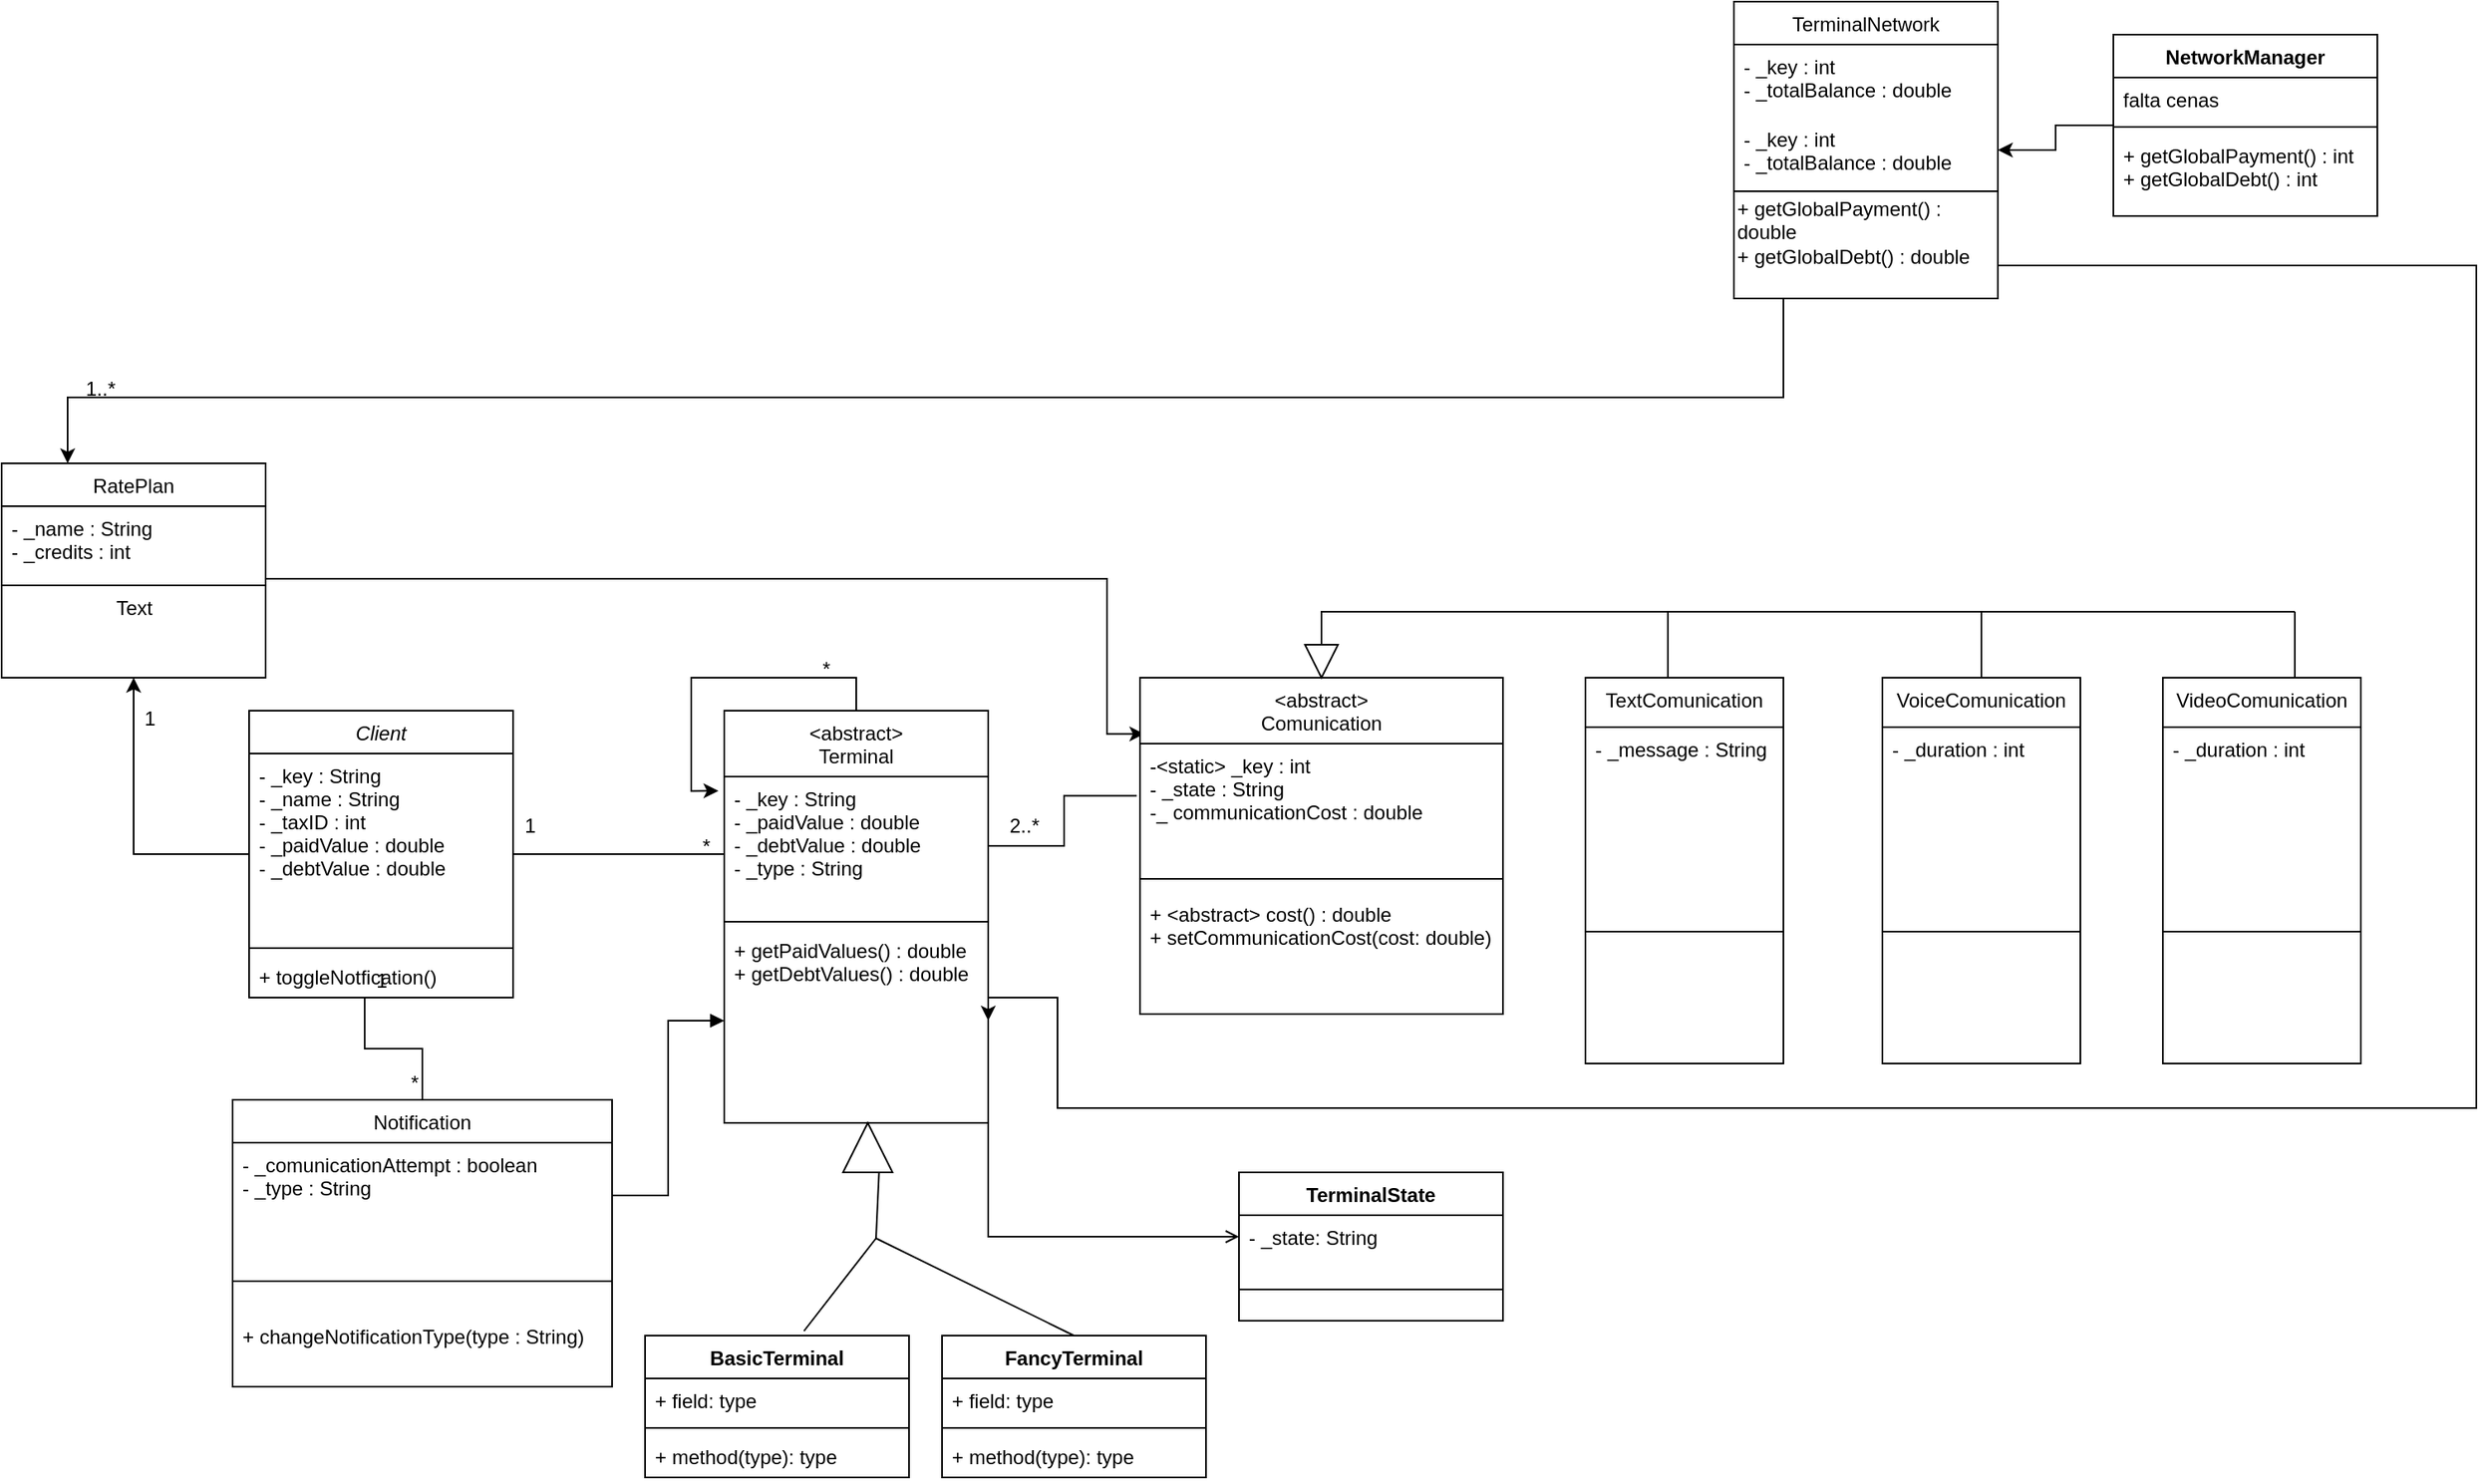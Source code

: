 <mxfile version="20.3.7" type="device"><diagram id="C5RBs43oDa-KdzZeNtuy" name="Page-1"><mxGraphModel dx="1730" dy="2081" grid="1" gridSize="10" guides="1" tooltips="1" connect="1" arrows="1" fold="1" page="1" pageScale="1" pageWidth="827" pageHeight="1169" math="0" shadow="0"><root><mxCell id="WIyWlLk6GJQsqaUBKTNV-0"/><mxCell id="WIyWlLk6GJQsqaUBKTNV-1" parent="WIyWlLk6GJQsqaUBKTNV-0"/><mxCell id="mvYompF2jQGC7kqWTAEV-48" style="edgeStyle=orthogonalEdgeStyle;rounded=0;orthogonalLoop=1;jettySize=auto;html=1;endArrow=classic;endFill=1;entryX=0.5;entryY=1;entryDx=0;entryDy=0;" parent="WIyWlLk6GJQsqaUBKTNV-1" source="zkfFHV4jXpPFQw0GAbJ--0" target="zkfFHV4jXpPFQw0GAbJ--13" edge="1"><mxGeometry relative="1" as="geometry"><mxPoint x="130" y="200" as="targetPoint"/><Array as="points"><mxPoint x="150" y="207"/></Array></mxGeometry></mxCell><mxCell id="zkfFHV4jXpPFQw0GAbJ--0" value="Client" style="swimlane;fontStyle=2;align=center;verticalAlign=top;childLayout=stackLayout;horizontal=1;startSize=26;horizontalStack=0;resizeParent=1;resizeLast=0;collapsible=1;marginBottom=0;rounded=0;shadow=0;strokeWidth=1;" parent="WIyWlLk6GJQsqaUBKTNV-1" vertex="1"><mxGeometry x="220" y="120" width="160" height="174" as="geometry"><mxRectangle x="230" y="140" width="160" height="26" as="alternateBounds"/></mxGeometry></mxCell><mxCell id="zkfFHV4jXpPFQw0GAbJ--1" value="- _key : String&#10;- _name : String&#10;- _taxID : int&#10;- _paidValue : double&#10;- _debtValue : double" style="text;align=left;verticalAlign=top;spacingLeft=4;spacingRight=4;overflow=hidden;rotatable=0;points=[[0,0.5],[1,0.5]];portConstraint=eastwest;" parent="zkfFHV4jXpPFQw0GAbJ--0" vertex="1"><mxGeometry y="26" width="160" height="114" as="geometry"/></mxCell><mxCell id="zkfFHV4jXpPFQw0GAbJ--4" value="" style="line;html=1;strokeWidth=1;align=left;verticalAlign=middle;spacingTop=-1;spacingLeft=3;spacingRight=3;rotatable=0;labelPosition=right;points=[];portConstraint=eastwest;" parent="zkfFHV4jXpPFQw0GAbJ--0" vertex="1"><mxGeometry y="140" width="160" height="8" as="geometry"/></mxCell><mxCell id="zkfFHV4jXpPFQw0GAbJ--5" value="+ toggleNotfication()" style="text;align=left;verticalAlign=top;spacingLeft=4;spacingRight=4;overflow=hidden;rotatable=0;points=[[0,0.5],[1,0.5]];portConstraint=eastwest;" parent="zkfFHV4jXpPFQw0GAbJ--0" vertex="1"><mxGeometry y="148" width="160" height="26" as="geometry"/></mxCell><mxCell id="mvYompF2jQGC7kqWTAEV-49" style="edgeStyle=orthogonalEdgeStyle;rounded=0;orthogonalLoop=1;jettySize=auto;html=1;endArrow=classic;endFill=1;entryX=0.012;entryY=0.167;entryDx=0;entryDy=0;entryPerimeter=0;" parent="WIyWlLk6GJQsqaUBKTNV-1" source="zkfFHV4jXpPFQw0GAbJ--13" target="mvYompF2jQGC7kqWTAEV-6" edge="1"><mxGeometry relative="1" as="geometry"><Array as="points"><mxPoint x="740" y="40"/><mxPoint x="740" y="134"/></Array></mxGeometry></mxCell><mxCell id="zkfFHV4jXpPFQw0GAbJ--13" value="RatePlan" style="swimlane;fontStyle=0;align=center;verticalAlign=top;childLayout=stackLayout;horizontal=1;startSize=26;horizontalStack=0;resizeParent=1;resizeLast=0;collapsible=1;marginBottom=0;rounded=0;shadow=0;strokeWidth=1;" parent="WIyWlLk6GJQsqaUBKTNV-1" vertex="1"><mxGeometry x="70" y="-30" width="160" height="130" as="geometry"><mxRectangle x="340" y="380" width="170" height="26" as="alternateBounds"/></mxGeometry></mxCell><mxCell id="zkfFHV4jXpPFQw0GAbJ--14" value="- _name : String&#10;- _credits : int" style="text;align=left;verticalAlign=top;spacingLeft=4;spacingRight=4;overflow=hidden;rotatable=0;points=[[0,0.5],[1,0.5]];portConstraint=eastwest;" parent="zkfFHV4jXpPFQw0GAbJ--13" vertex="1"><mxGeometry y="26" width="160" height="44" as="geometry"/></mxCell><mxCell id="zkfFHV4jXpPFQw0GAbJ--15" value="" style="line;html=1;strokeWidth=1;align=left;verticalAlign=middle;spacingTop=-1;spacingLeft=3;spacingRight=3;rotatable=0;labelPosition=right;points=[];portConstraint=eastwest;" parent="zkfFHV4jXpPFQw0GAbJ--13" vertex="1"><mxGeometry y="70" width="160" height="8" as="geometry"/></mxCell><mxCell id="o7xXfUlEz9aexgcVBRNm-43" value="Text" style="text;html=1;align=center;verticalAlign=middle;resizable=0;points=[];autosize=1;strokeColor=none;fillColor=none;" vertex="1" parent="zkfFHV4jXpPFQw0GAbJ--13"><mxGeometry y="78" width="160" height="20" as="geometry"/></mxCell><mxCell id="o7xXfUlEz9aexgcVBRNm-39" style="edgeStyle=orthogonalEdgeStyle;rounded=0;orthogonalLoop=1;jettySize=auto;html=1;exitX=1;exitY=1;exitDx=0;exitDy=0;entryX=0;entryY=0.5;entryDx=0;entryDy=0;endArrow=open;endFill=0;" edge="1" parent="WIyWlLk6GJQsqaUBKTNV-1" source="zkfFHV4jXpPFQw0GAbJ--17" target="o7xXfUlEz9aexgcVBRNm-35"><mxGeometry relative="1" as="geometry"/></mxCell><mxCell id="zkfFHV4jXpPFQw0GAbJ--17" value="&lt;abstract&gt;&#10;Terminal" style="swimlane;fontStyle=0;align=center;verticalAlign=top;childLayout=stackLayout;horizontal=1;startSize=40;horizontalStack=0;resizeParent=1;resizeLast=0;collapsible=1;marginBottom=0;rounded=0;shadow=0;strokeWidth=1;" parent="WIyWlLk6GJQsqaUBKTNV-1" vertex="1"><mxGeometry x="508" y="120" width="160" height="250" as="geometry"><mxRectangle x="550" y="140" width="160" height="26" as="alternateBounds"/></mxGeometry></mxCell><mxCell id="zkfFHV4jXpPFQw0GAbJ--18" value="- _key : String&#10;- _paidValue : double&#10;- _debtValue : double&#10;- _type : String&#10;" style="text;align=left;verticalAlign=top;spacingLeft=4;spacingRight=4;overflow=hidden;rotatable=0;points=[[0,0.5],[1,0.5]];portConstraint=eastwest;" parent="zkfFHV4jXpPFQw0GAbJ--17" vertex="1"><mxGeometry y="40" width="160" height="84" as="geometry"/></mxCell><mxCell id="zkfFHV4jXpPFQw0GAbJ--23" value="" style="line;html=1;strokeWidth=1;align=left;verticalAlign=middle;spacingTop=-1;spacingLeft=3;spacingRight=3;rotatable=0;labelPosition=right;points=[];portConstraint=eastwest;" parent="zkfFHV4jXpPFQw0GAbJ--17" vertex="1"><mxGeometry y="124" width="160" height="8" as="geometry"/></mxCell><mxCell id="zkfFHV4jXpPFQw0GAbJ--24" value="+ getPaidValues() : double&#10;+ getDebtValues() : double" style="text;align=left;verticalAlign=top;spacingLeft=4;spacingRight=4;overflow=hidden;rotatable=0;points=[[0,0.5],[1,0.5]];portConstraint=eastwest;" parent="zkfFHV4jXpPFQw0GAbJ--17" vertex="1"><mxGeometry y="132" width="160" height="112" as="geometry"/></mxCell><mxCell id="o7xXfUlEz9aexgcVBRNm-1" style="edgeStyle=orthogonalEdgeStyle;rounded=0;orthogonalLoop=1;jettySize=auto;html=1;entryX=-0.022;entryY=0.103;entryDx=0;entryDy=0;entryPerimeter=0;" edge="1" parent="zkfFHV4jXpPFQw0GAbJ--17" source="zkfFHV4jXpPFQw0GAbJ--17" target="zkfFHV4jXpPFQw0GAbJ--18"><mxGeometry relative="1" as="geometry"/></mxCell><mxCell id="zkfFHV4jXpPFQw0GAbJ--26" value="" style="endArrow=none;shadow=0;strokeWidth=1;rounded=0;endFill=0;edgeStyle=elbowEdgeStyle;elbow=vertical;" parent="WIyWlLk6GJQsqaUBKTNV-1" source="zkfFHV4jXpPFQw0GAbJ--0" target="zkfFHV4jXpPFQw0GAbJ--17" edge="1"><mxGeometry x="0.5" y="41" relative="1" as="geometry"><mxPoint x="380" y="192" as="sourcePoint"/><mxPoint x="540" y="192" as="targetPoint"/><mxPoint x="-40" y="32" as="offset"/></mxGeometry></mxCell><mxCell id="zkfFHV4jXpPFQw0GAbJ--28" value="*" style="resizable=0;align=right;verticalAlign=bottom;labelBackgroundColor=none;fontSize=12;" parent="zkfFHV4jXpPFQw0GAbJ--26" connectable="0" vertex="1"><mxGeometry x="1" relative="1" as="geometry"><mxPoint x="-7" y="4" as="offset"/></mxGeometry></mxCell><mxCell id="mvYompF2jQGC7kqWTAEV-27" style="edgeStyle=orthogonalEdgeStyle;rounded=0;orthogonalLoop=1;jettySize=auto;html=1;entryX=0.438;entryY=0.995;entryDx=0;entryDy=0;entryPerimeter=0;endArrow=none;endFill=0;" parent="WIyWlLk6GJQsqaUBKTNV-1" source="mvYompF2jQGC7kqWTAEV-3" target="zkfFHV4jXpPFQw0GAbJ--5" edge="1"><mxGeometry relative="1" as="geometry"/></mxCell><mxCell id="mvYompF2jQGC7kqWTAEV-3" value="Notification" style="swimlane;fontStyle=0;align=center;verticalAlign=top;childLayout=stackLayout;horizontal=1;startSize=26;horizontalStack=0;resizeParent=1;resizeLast=0;collapsible=1;marginBottom=0;rounded=0;shadow=0;strokeWidth=1;" parent="WIyWlLk6GJQsqaUBKTNV-1" vertex="1"><mxGeometry x="210" y="356" width="230" height="174" as="geometry"><mxRectangle x="340" y="380" width="170" height="26" as="alternateBounds"/></mxGeometry></mxCell><mxCell id="mvYompF2jQGC7kqWTAEV-4" value="- _comunicationAttempt : boolean&#10;- _type : String" style="text;align=left;verticalAlign=top;spacingLeft=4;spacingRight=4;overflow=hidden;rotatable=0;points=[[0,0.5],[1,0.5]];portConstraint=eastwest;" parent="mvYompF2jQGC7kqWTAEV-3" vertex="1"><mxGeometry y="26" width="230" height="64" as="geometry"/></mxCell><mxCell id="mvYompF2jQGC7kqWTAEV-5" value="" style="line;html=1;strokeWidth=1;align=left;verticalAlign=middle;spacingTop=-1;spacingLeft=3;spacingRight=3;rotatable=0;labelPosition=right;points=[];portConstraint=eastwest;" parent="mvYompF2jQGC7kqWTAEV-3" vertex="1"><mxGeometry y="90" width="230" height="40" as="geometry"/></mxCell><mxCell id="mvYompF2jQGC7kqWTAEV-32" value="+ changeNotificationType(type : String)" style="text;align=left;verticalAlign=top;spacingLeft=4;spacingRight=4;overflow=hidden;rotatable=0;points=[[0,0.5],[1,0.5]];portConstraint=eastwest;" parent="mvYompF2jQGC7kqWTAEV-3" vertex="1"><mxGeometry y="130" width="230" height="40" as="geometry"/></mxCell><mxCell id="mvYompF2jQGC7kqWTAEV-6" value="&lt;abstract&gt;&#10;Comunication" style="swimlane;fontStyle=0;align=center;verticalAlign=top;childLayout=stackLayout;horizontal=1;startSize=40;horizontalStack=0;resizeParent=1;resizeLast=0;collapsible=1;marginBottom=0;rounded=0;shadow=0;strokeWidth=1;" parent="WIyWlLk6GJQsqaUBKTNV-1" vertex="1"><mxGeometry x="760" y="100" width="220" height="204" as="geometry"><mxRectangle x="340" y="380" width="170" height="26" as="alternateBounds"/></mxGeometry></mxCell><mxCell id="mvYompF2jQGC7kqWTAEV-7" value="-&lt;static&gt; _key : int&#10;- _state : String&#10;-_ communicationCost : double" style="text;align=left;verticalAlign=top;spacingLeft=4;spacingRight=4;overflow=hidden;rotatable=0;points=[[0,0.5],[1,0.5]];portConstraint=eastwest;" parent="mvYompF2jQGC7kqWTAEV-6" vertex="1"><mxGeometry y="40" width="220" height="74" as="geometry"/></mxCell><mxCell id="mvYompF2jQGC7kqWTAEV-8" value="" style="line;html=1;strokeWidth=1;align=left;verticalAlign=middle;spacingTop=-1;spacingLeft=3;spacingRight=3;rotatable=0;labelPosition=right;points=[];portConstraint=eastwest;" parent="mvYompF2jQGC7kqWTAEV-6" vertex="1"><mxGeometry y="114" width="220" height="16" as="geometry"/></mxCell><mxCell id="mvYompF2jQGC7kqWTAEV-55" value="+ &lt;abstract&gt; cost() : double&#10;+ setCommunicationCost(cost: double)" style="text;align=left;verticalAlign=top;spacingLeft=4;spacingRight=4;overflow=hidden;rotatable=0;points=[[0,0.5],[1,0.5]];portConstraint=eastwest;" parent="mvYompF2jQGC7kqWTAEV-6" vertex="1"><mxGeometry y="130" width="220" height="74" as="geometry"/></mxCell><mxCell id="o7xXfUlEz9aexgcVBRNm-2" style="edgeStyle=orthogonalEdgeStyle;rounded=0;orthogonalLoop=1;jettySize=auto;html=1;" edge="1" parent="WIyWlLk6GJQsqaUBKTNV-1" source="mvYompF2jQGC7kqWTAEV-15"><mxGeometry relative="1" as="geometry"><mxPoint x="110" y="-30" as="targetPoint"/><Array as="points"><mxPoint x="1150" y="-70"/><mxPoint x="110" y="-70"/></Array></mxGeometry></mxCell><mxCell id="o7xXfUlEz9aexgcVBRNm-10" style="edgeStyle=orthogonalEdgeStyle;rounded=0;orthogonalLoop=1;jettySize=auto;html=1;entryX=1;entryY=0.5;entryDx=0;entryDy=0;" edge="1" parent="WIyWlLk6GJQsqaUBKTNV-1" source="mvYompF2jQGC7kqWTAEV-15" target="zkfFHV4jXpPFQw0GAbJ--24"><mxGeometry relative="1" as="geometry"><mxPoint x="1530" y="361" as="targetPoint"/><Array as="points"><mxPoint x="1570" y="-150"/><mxPoint x="1570" y="361"/><mxPoint x="710" y="361"/><mxPoint x="710" y="294"/></Array></mxGeometry></mxCell><mxCell id="mvYompF2jQGC7kqWTAEV-15" value="TerminalNetwork" style="swimlane;fontStyle=0;align=center;verticalAlign=top;childLayout=stackLayout;horizontal=1;startSize=26;horizontalStack=0;resizeParent=1;resizeLast=0;collapsible=1;marginBottom=0;rounded=0;shadow=0;strokeWidth=1;" parent="WIyWlLk6GJQsqaUBKTNV-1" vertex="1"><mxGeometry x="1120" y="-310" width="160" height="180" as="geometry"><mxRectangle x="340" y="380" width="170" height="26" as="alternateBounds"/></mxGeometry></mxCell><mxCell id="o7xXfUlEz9aexgcVBRNm-56" value="- _key : int&#10;- _totalBalance : double&#10;" style="text;align=left;verticalAlign=top;spacingLeft=4;spacingRight=4;overflow=hidden;rotatable=0;points=[[0,0.5],[1,0.5]];portConstraint=eastwest;" vertex="1" parent="mvYompF2jQGC7kqWTAEV-15"><mxGeometry y="26" width="160" height="44" as="geometry"/></mxCell><mxCell id="mvYompF2jQGC7kqWTAEV-16" value="- _key : int&#10;- _totalBalance : double&#10;" style="text;align=left;verticalAlign=top;spacingLeft=4;spacingRight=4;overflow=hidden;rotatable=0;points=[[0,0.5],[1,0.5]];portConstraint=eastwest;" parent="mvYompF2jQGC7kqWTAEV-15" vertex="1"><mxGeometry y="70" width="160" height="40" as="geometry"/></mxCell><mxCell id="mvYompF2jQGC7kqWTAEV-17" value="" style="line;html=1;strokeWidth=1;align=left;verticalAlign=middle;spacingTop=-1;spacingLeft=3;spacingRight=3;rotatable=0;labelPosition=right;points=[];portConstraint=eastwest;" parent="mvYompF2jQGC7kqWTAEV-15" vertex="1"><mxGeometry y="110" width="160" height="10" as="geometry"/></mxCell><mxCell id="o7xXfUlEz9aexgcVBRNm-55" value="+ getGlobalPayment() : double&lt;br&gt;+ getGlobalDebt() : double" style="text;html=1;strokeColor=none;fillColor=none;align=left;verticalAlign=middle;whiteSpace=wrap;rounded=0;" vertex="1" parent="mvYompF2jQGC7kqWTAEV-15"><mxGeometry y="120" width="160" height="40" as="geometry"/></mxCell><mxCell id="mvYompF2jQGC7kqWTAEV-19" value="1" style="text;html=1;align=center;verticalAlign=middle;resizable=0;points=[];autosize=1;strokeColor=none;fillColor=none;" parent="WIyWlLk6GJQsqaUBKTNV-1" vertex="1"><mxGeometry x="380" y="180" width="20" height="20" as="geometry"/></mxCell><mxCell id="mvYompF2jQGC7kqWTAEV-20" style="edgeStyle=orthogonalEdgeStyle;rounded=0;orthogonalLoop=1;jettySize=auto;html=1;entryX=-0.009;entryY=0.427;entryDx=0;entryDy=0;entryPerimeter=0;endArrow=none;endFill=0;" parent="WIyWlLk6GJQsqaUBKTNV-1" source="zkfFHV4jXpPFQw0GAbJ--18" target="mvYompF2jQGC7kqWTAEV-7" edge="1"><mxGeometry relative="1" as="geometry"/></mxCell><mxCell id="mvYompF2jQGC7kqWTAEV-28" style="edgeStyle=orthogonalEdgeStyle;rounded=0;orthogonalLoop=1;jettySize=auto;html=1;entryX=0;entryY=0.5;entryDx=0;entryDy=0;endArrow=block;endFill=1;" parent="WIyWlLk6GJQsqaUBKTNV-1" source="mvYompF2jQGC7kqWTAEV-4" target="zkfFHV4jXpPFQw0GAbJ--24" edge="1"><mxGeometry relative="1" as="geometry"/></mxCell><mxCell id="mvYompF2jQGC7kqWTAEV-29" value="*" style="text;html=1;align=center;verticalAlign=middle;resizable=0;points=[];autosize=1;strokeColor=none;fillColor=none;" parent="WIyWlLk6GJQsqaUBKTNV-1" vertex="1"><mxGeometry x="310" y="336" width="20" height="20" as="geometry"/></mxCell><mxCell id="mvYompF2jQGC7kqWTAEV-30" value="1" style="text;html=1;align=center;verticalAlign=middle;resizable=0;points=[];autosize=1;strokeColor=none;fillColor=none;" parent="WIyWlLk6GJQsqaUBKTNV-1" vertex="1"><mxGeometry x="290" y="274" width="20" height="20" as="geometry"/></mxCell><mxCell id="mvYompF2jQGC7kqWTAEV-33" value="TextComunication" style="swimlane;fontStyle=0;align=center;verticalAlign=top;childLayout=stackLayout;horizontal=1;startSize=30;horizontalStack=0;resizeParent=1;resizeLast=0;collapsible=1;marginBottom=0;rounded=0;shadow=0;strokeWidth=1;" parent="WIyWlLk6GJQsqaUBKTNV-1" vertex="1"><mxGeometry x="1030" y="100" width="120" height="234" as="geometry"><mxRectangle x="1030" y="100" width="170" height="26" as="alternateBounds"/></mxGeometry></mxCell><mxCell id="mvYompF2jQGC7kqWTAEV-34" value="- _message : String" style="text;align=left;verticalAlign=top;spacingLeft=4;spacingRight=4;overflow=hidden;rotatable=0;points=[[0,0.5],[1,0.5]];portConstraint=eastwest;" parent="mvYompF2jQGC7kqWTAEV-33" vertex="1"><mxGeometry y="30" width="120" height="74" as="geometry"/></mxCell><mxCell id="mvYompF2jQGC7kqWTAEV-35" value="" style="line;html=1;strokeWidth=1;align=left;verticalAlign=middle;spacingTop=-1;spacingLeft=3;spacingRight=3;rotatable=0;labelPosition=right;points=[];portConstraint=eastwest;" parent="mvYompF2jQGC7kqWTAEV-33" vertex="1"><mxGeometry y="104" width="120" height="100" as="geometry"/></mxCell><mxCell id="mvYompF2jQGC7kqWTAEV-36" value="VoiceComunication" style="swimlane;fontStyle=0;align=center;verticalAlign=top;childLayout=stackLayout;horizontal=1;startSize=30;horizontalStack=0;resizeParent=1;resizeLast=0;collapsible=1;marginBottom=0;rounded=0;shadow=0;strokeWidth=1;" parent="WIyWlLk6GJQsqaUBKTNV-1" vertex="1"><mxGeometry x="1210" y="100" width="120" height="234" as="geometry"><mxRectangle x="1210" y="100" width="170" height="26" as="alternateBounds"/></mxGeometry></mxCell><mxCell id="mvYompF2jQGC7kqWTAEV-37" value="- _duration : int" style="text;align=left;verticalAlign=top;spacingLeft=4;spacingRight=4;overflow=hidden;rotatable=0;points=[[0,0.5],[1,0.5]];portConstraint=eastwest;" parent="mvYompF2jQGC7kqWTAEV-36" vertex="1"><mxGeometry y="30" width="120" height="74" as="geometry"/></mxCell><mxCell id="mvYompF2jQGC7kqWTAEV-38" value="" style="line;html=1;strokeWidth=1;align=left;verticalAlign=middle;spacingTop=-1;spacingLeft=3;spacingRight=3;rotatable=0;labelPosition=right;points=[];portConstraint=eastwest;" parent="mvYompF2jQGC7kqWTAEV-36" vertex="1"><mxGeometry y="104" width="120" height="100" as="geometry"/></mxCell><mxCell id="mvYompF2jQGC7kqWTAEV-39" value="VideoComunication" style="swimlane;fontStyle=0;align=center;verticalAlign=top;childLayout=stackLayout;horizontal=1;startSize=30;horizontalStack=0;resizeParent=1;resizeLast=0;collapsible=1;marginBottom=0;rounded=0;shadow=0;strokeWidth=1;" parent="WIyWlLk6GJQsqaUBKTNV-1" vertex="1"><mxGeometry x="1380" y="100" width="120" height="234" as="geometry"><mxRectangle x="1380" y="100" width="170" height="26" as="alternateBounds"/></mxGeometry></mxCell><mxCell id="mvYompF2jQGC7kqWTAEV-40" value="- _duration : int" style="text;align=left;verticalAlign=top;spacingLeft=4;spacingRight=4;overflow=hidden;rotatable=0;points=[[0,0.5],[1,0.5]];portConstraint=eastwest;" parent="mvYompF2jQGC7kqWTAEV-39" vertex="1"><mxGeometry y="30" width="120" height="74" as="geometry"/></mxCell><mxCell id="mvYompF2jQGC7kqWTAEV-41" value="" style="line;html=1;strokeWidth=1;align=left;verticalAlign=middle;spacingTop=-1;spacingLeft=3;spacingRight=3;rotatable=0;labelPosition=right;points=[];portConstraint=eastwest;" parent="mvYompF2jQGC7kqWTAEV-39" vertex="1"><mxGeometry y="104" width="120" height="100" as="geometry"/></mxCell><mxCell id="o7xXfUlEz9aexgcVBRNm-3" value="*" style="text;html=1;strokeColor=none;fillColor=none;align=center;verticalAlign=middle;whiteSpace=wrap;rounded=0;" vertex="1" parent="WIyWlLk6GJQsqaUBKTNV-1"><mxGeometry x="540" y="80" width="60" height="30" as="geometry"/></mxCell><mxCell id="o7xXfUlEz9aexgcVBRNm-4" value="1" style="text;html=1;strokeColor=none;fillColor=none;align=center;verticalAlign=middle;whiteSpace=wrap;rounded=0;" vertex="1" parent="WIyWlLk6GJQsqaUBKTNV-1"><mxGeometry x="130" y="110" width="60" height="30" as="geometry"/></mxCell><mxCell id="o7xXfUlEz9aexgcVBRNm-9" style="edgeStyle=orthogonalEdgeStyle;rounded=0;orthogonalLoop=1;jettySize=auto;html=1;entryX=1;entryY=0.5;entryDx=0;entryDy=0;" edge="1" parent="WIyWlLk6GJQsqaUBKTNV-1" source="o7xXfUlEz9aexgcVBRNm-5" target="mvYompF2jQGC7kqWTAEV-16"><mxGeometry relative="1" as="geometry"/></mxCell><mxCell id="o7xXfUlEz9aexgcVBRNm-5" value="NetworkManager" style="swimlane;fontStyle=1;align=center;verticalAlign=top;childLayout=stackLayout;horizontal=1;startSize=26;horizontalStack=0;resizeParent=1;resizeParentMax=0;resizeLast=0;collapsible=1;marginBottom=0;" vertex="1" parent="WIyWlLk6GJQsqaUBKTNV-1"><mxGeometry x="1350" y="-290" width="160" height="110" as="geometry"/></mxCell><mxCell id="o7xXfUlEz9aexgcVBRNm-6" value="falta cenas" style="text;strokeColor=none;fillColor=none;align=left;verticalAlign=top;spacingLeft=4;spacingRight=4;overflow=hidden;rotatable=0;points=[[0,0.5],[1,0.5]];portConstraint=eastwest;" vertex="1" parent="o7xXfUlEz9aexgcVBRNm-5"><mxGeometry y="26" width="160" height="26" as="geometry"/></mxCell><mxCell id="o7xXfUlEz9aexgcVBRNm-7" value="" style="line;strokeWidth=1;fillColor=none;align=left;verticalAlign=middle;spacingTop=-1;spacingLeft=3;spacingRight=3;rotatable=0;labelPosition=right;points=[];portConstraint=eastwest;strokeColor=inherit;" vertex="1" parent="o7xXfUlEz9aexgcVBRNm-5"><mxGeometry y="52" width="160" height="8" as="geometry"/></mxCell><mxCell id="o7xXfUlEz9aexgcVBRNm-8" value="+ getGlobalPayment() : int&#10;+ getGlobalDebt() : int" style="text;strokeColor=none;fillColor=none;align=left;verticalAlign=top;spacingLeft=4;spacingRight=4;overflow=hidden;rotatable=0;points=[[0,0.5],[1,0.5]];portConstraint=eastwest;" vertex="1" parent="o7xXfUlEz9aexgcVBRNm-5"><mxGeometry y="60" width="160" height="50" as="geometry"/></mxCell><mxCell id="o7xXfUlEz9aexgcVBRNm-12" value="BasicTerminal" style="swimlane;fontStyle=1;align=center;verticalAlign=top;childLayout=stackLayout;horizontal=1;startSize=26;horizontalStack=0;resizeParent=1;resizeParentMax=0;resizeLast=0;collapsible=1;marginBottom=0;" vertex="1" parent="WIyWlLk6GJQsqaUBKTNV-1"><mxGeometry x="460" y="499" width="160" height="86" as="geometry"/></mxCell><mxCell id="o7xXfUlEz9aexgcVBRNm-13" value="+ field: type" style="text;strokeColor=none;fillColor=none;align=left;verticalAlign=top;spacingLeft=4;spacingRight=4;overflow=hidden;rotatable=0;points=[[0,0.5],[1,0.5]];portConstraint=eastwest;" vertex="1" parent="o7xXfUlEz9aexgcVBRNm-12"><mxGeometry y="26" width="160" height="26" as="geometry"/></mxCell><mxCell id="o7xXfUlEz9aexgcVBRNm-14" value="" style="line;strokeWidth=1;fillColor=none;align=left;verticalAlign=middle;spacingTop=-1;spacingLeft=3;spacingRight=3;rotatable=0;labelPosition=right;points=[];portConstraint=eastwest;strokeColor=inherit;" vertex="1" parent="o7xXfUlEz9aexgcVBRNm-12"><mxGeometry y="52" width="160" height="8" as="geometry"/></mxCell><mxCell id="o7xXfUlEz9aexgcVBRNm-15" value="+ method(type): type" style="text;strokeColor=none;fillColor=none;align=left;verticalAlign=top;spacingLeft=4;spacingRight=4;overflow=hidden;rotatable=0;points=[[0,0.5],[1,0.5]];portConstraint=eastwest;" vertex="1" parent="o7xXfUlEz9aexgcVBRNm-12"><mxGeometry y="60" width="160" height="26" as="geometry"/></mxCell><mxCell id="o7xXfUlEz9aexgcVBRNm-16" value="FancyTerminal" style="swimlane;fontStyle=1;align=center;verticalAlign=top;childLayout=stackLayout;horizontal=1;startSize=26;horizontalStack=0;resizeParent=1;resizeParentMax=0;resizeLast=0;collapsible=1;marginBottom=0;" vertex="1" parent="WIyWlLk6GJQsqaUBKTNV-1"><mxGeometry x="640" y="499" width="160" height="86" as="geometry"/></mxCell><mxCell id="o7xXfUlEz9aexgcVBRNm-17" value="+ field: type" style="text;strokeColor=none;fillColor=none;align=left;verticalAlign=top;spacingLeft=4;spacingRight=4;overflow=hidden;rotatable=0;points=[[0,0.5],[1,0.5]];portConstraint=eastwest;" vertex="1" parent="o7xXfUlEz9aexgcVBRNm-16"><mxGeometry y="26" width="160" height="26" as="geometry"/></mxCell><mxCell id="o7xXfUlEz9aexgcVBRNm-18" value="" style="line;strokeWidth=1;fillColor=none;align=left;verticalAlign=middle;spacingTop=-1;spacingLeft=3;spacingRight=3;rotatable=0;labelPosition=right;points=[];portConstraint=eastwest;strokeColor=inherit;" vertex="1" parent="o7xXfUlEz9aexgcVBRNm-16"><mxGeometry y="52" width="160" height="8" as="geometry"/></mxCell><mxCell id="o7xXfUlEz9aexgcVBRNm-19" value="+ method(type): type" style="text;strokeColor=none;fillColor=none;align=left;verticalAlign=top;spacingLeft=4;spacingRight=4;overflow=hidden;rotatable=0;points=[[0,0.5],[1,0.5]];portConstraint=eastwest;" vertex="1" parent="o7xXfUlEz9aexgcVBRNm-16"><mxGeometry y="60" width="160" height="26" as="geometry"/></mxCell><mxCell id="o7xXfUlEz9aexgcVBRNm-25" value="" style="endArrow=none;html=1;rounded=0;entryX=0.602;entryY=-0.032;entryDx=0;entryDy=0;entryPerimeter=0;exitX=0.5;exitY=1;exitDx=0;exitDy=0;startArrow=none;" edge="1" parent="WIyWlLk6GJQsqaUBKTNV-1" source="o7xXfUlEz9aexgcVBRNm-27" target="o7xXfUlEz9aexgcVBRNm-12"><mxGeometry width="50" height="50" relative="1" as="geometry"><mxPoint x="400" y="430" as="sourcePoint"/><mxPoint x="450" y="380" as="targetPoint"/><Array as="points"><mxPoint x="600" y="440"/></Array></mxGeometry></mxCell><mxCell id="o7xXfUlEz9aexgcVBRNm-26" value="" style="endArrow=none;html=1;rounded=0;exitX=0.5;exitY=0;exitDx=0;exitDy=0;" edge="1" parent="WIyWlLk6GJQsqaUBKTNV-1" source="o7xXfUlEz9aexgcVBRNm-16"><mxGeometry width="50" height="50" relative="1" as="geometry"><mxPoint x="400" y="430" as="sourcePoint"/><mxPoint x="600" y="440" as="targetPoint"/></mxGeometry></mxCell><mxCell id="o7xXfUlEz9aexgcVBRNm-27" value="" style="triangle;whiteSpace=wrap;html=1;rotation=-90;" vertex="1" parent="WIyWlLk6GJQsqaUBKTNV-1"><mxGeometry x="580" y="370" width="30" height="30" as="geometry"/></mxCell><mxCell id="o7xXfUlEz9aexgcVBRNm-29" value="" style="endArrow=none;html=1;rounded=0;entryX=1;entryY=0.5;entryDx=0;entryDy=0;exitX=0.5;exitY=1;exitDx=0;exitDy=0;" edge="1" parent="WIyWlLk6GJQsqaUBKTNV-1" source="zkfFHV4jXpPFQw0GAbJ--17" target="o7xXfUlEz9aexgcVBRNm-27"><mxGeometry width="50" height="50" relative="1" as="geometry"><mxPoint x="588" y="370" as="sourcePoint"/><mxPoint x="556.32" y="496.248" as="targetPoint"/><Array as="points"/></mxGeometry></mxCell><mxCell id="o7xXfUlEz9aexgcVBRNm-32" value="2..*" style="text;html=1;strokeColor=none;fillColor=none;align=center;verticalAlign=middle;whiteSpace=wrap;rounded=0;" vertex="1" parent="WIyWlLk6GJQsqaUBKTNV-1"><mxGeometry x="660" y="175" width="60" height="30" as="geometry"/></mxCell><mxCell id="o7xXfUlEz9aexgcVBRNm-34" value="TerminalState" style="swimlane;fontStyle=1;align=center;verticalAlign=top;childLayout=stackLayout;horizontal=1;startSize=26;horizontalStack=0;resizeParent=1;resizeParentMax=0;resizeLast=0;collapsible=1;marginBottom=0;" vertex="1" parent="WIyWlLk6GJQsqaUBKTNV-1"><mxGeometry x="820" y="400" width="160" height="90" as="geometry"/></mxCell><mxCell id="o7xXfUlEz9aexgcVBRNm-35" value="- _state: String" style="text;strokeColor=none;fillColor=none;align=left;verticalAlign=top;spacingLeft=4;spacingRight=4;overflow=hidden;rotatable=0;points=[[0,0.5],[1,0.5]];portConstraint=eastwest;" vertex="1" parent="o7xXfUlEz9aexgcVBRNm-34"><mxGeometry y="26" width="160" height="26" as="geometry"/></mxCell><mxCell id="o7xXfUlEz9aexgcVBRNm-36" value="" style="line;strokeWidth=1;fillColor=none;align=left;verticalAlign=middle;spacingTop=-1;spacingLeft=3;spacingRight=3;rotatable=0;labelPosition=right;points=[];portConstraint=eastwest;strokeColor=inherit;" vertex="1" parent="o7xXfUlEz9aexgcVBRNm-34"><mxGeometry y="52" width="160" height="38" as="geometry"/></mxCell><mxCell id="o7xXfUlEz9aexgcVBRNm-41" value="1..*" style="text;html=1;strokeColor=none;fillColor=none;align=center;verticalAlign=middle;whiteSpace=wrap;rounded=0;" vertex="1" parent="WIyWlLk6GJQsqaUBKTNV-1"><mxGeometry x="100" y="-90" width="60" height="30" as="geometry"/></mxCell><mxCell id="o7xXfUlEz9aexgcVBRNm-44" value="" style="endArrow=none;html=1;rounded=0;" edge="1" parent="WIyWlLk6GJQsqaUBKTNV-1"><mxGeometry width="50" height="50" relative="1" as="geometry"><mxPoint x="1460" y="60" as="sourcePoint"/><mxPoint x="1270" y="60" as="targetPoint"/><Array as="points"/></mxGeometry></mxCell><mxCell id="o7xXfUlEz9aexgcVBRNm-45" value="" style="endArrow=none;html=1;rounded=0;" edge="1" parent="WIyWlLk6GJQsqaUBKTNV-1"><mxGeometry width="50" height="50" relative="1" as="geometry"><mxPoint x="1460" y="100" as="sourcePoint"/><mxPoint x="1460" y="60" as="targetPoint"/></mxGeometry></mxCell><mxCell id="o7xXfUlEz9aexgcVBRNm-47" value="" style="edgeStyle=orthogonalEdgeStyle;rounded=0;orthogonalLoop=1;jettySize=auto;html=1;entryX=0.5;entryY=0;entryDx=0;entryDy=0;endArrow=none;endFill=0;startArrow=none;" edge="1" parent="WIyWlLk6GJQsqaUBKTNV-1" source="o7xXfUlEz9aexgcVBRNm-46" target="mvYompF2jQGC7kqWTAEV-6"><mxGeometry relative="1" as="geometry"><Array as="points"><mxPoint x="870" y="80"/></Array><mxPoint x="1270" y="100" as="sourcePoint"/><mxPoint x="870" y="100" as="targetPoint"/></mxGeometry></mxCell><mxCell id="o7xXfUlEz9aexgcVBRNm-46" value="" style="triangle;whiteSpace=wrap;html=1;rotation=90;" vertex="1" parent="WIyWlLk6GJQsqaUBKTNV-1"><mxGeometry x="860" y="80" width="20" height="20" as="geometry"/></mxCell><mxCell id="o7xXfUlEz9aexgcVBRNm-50" value="" style="edgeStyle=orthogonalEdgeStyle;rounded=0;orthogonalLoop=1;jettySize=auto;html=1;endArrow=none;endFill=0;entryX=0;entryY=0.5;entryDx=0;entryDy=0;" edge="1" parent="WIyWlLk6GJQsqaUBKTNV-1" source="mvYompF2jQGC7kqWTAEV-36" target="o7xXfUlEz9aexgcVBRNm-46"><mxGeometry relative="1" as="geometry"><Array as="points"><mxPoint x="1270" y="60"/><mxPoint x="870" y="60"/></Array><mxPoint x="1270" y="100" as="sourcePoint"/><mxPoint x="870" y="70" as="targetPoint"/></mxGeometry></mxCell><mxCell id="o7xXfUlEz9aexgcVBRNm-51" value="" style="endArrow=none;html=1;rounded=0;" edge="1" parent="WIyWlLk6GJQsqaUBKTNV-1"><mxGeometry width="50" height="50" relative="1" as="geometry"><mxPoint x="1080" y="100" as="sourcePoint"/><mxPoint x="1080" y="60" as="targetPoint"/></mxGeometry></mxCell></root></mxGraphModel></diagram></mxfile>